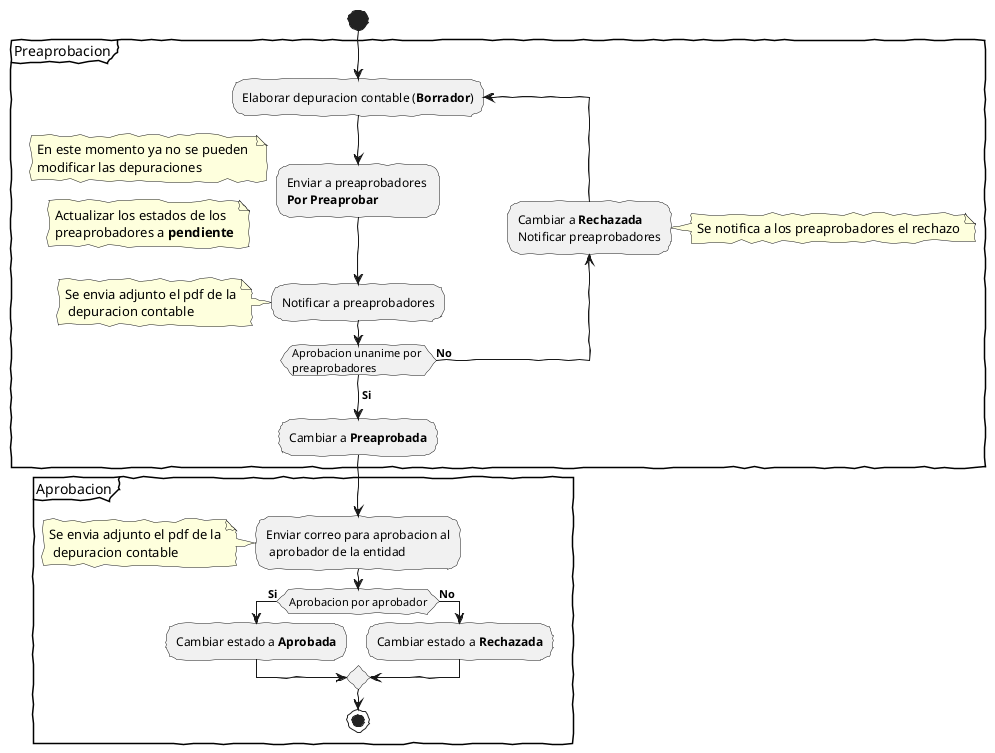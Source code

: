@startuml
start
skinparam handwritten true
partition Preaprobacion {
    repeat :Elaborar depuracion contable (**Borrador**);
    :Enviar a preaprobadores \n**Por Preaprobar**;
    note left: En este momento ya no se pueden \nmodificar las depuraciones
    note left: Actualizar los estados de los\npreaprobadores a **pendiente**
    :Notificar a preaprobadores;
    note left: Se envia adjunto el pdf de la\n depuracion contable
    backward:Cambiar a **Rechazada**\nNotificar preaprobadores;
    note right: Se notifica a los preaprobadores el rechazo
    repeat while (Aprobacion unanime por \npreaprobadores) is (**No**)
    ->**Si**;
    :Cambiar a **Preaprobada**;
}
partition Aprobacion {
    :Enviar correo para aprobacion al\n aprobador de la entidad;
    note left: Se envia adjunto el pdf de la\n depuracion contable
    if (Aprobacion por aprobador) then(**Si**)
        :Cambiar estado a **Aprobada**;
    else(**No**)

        :Cambiar estado a **Rechazada**;
    endif
    stop
}
@enduml